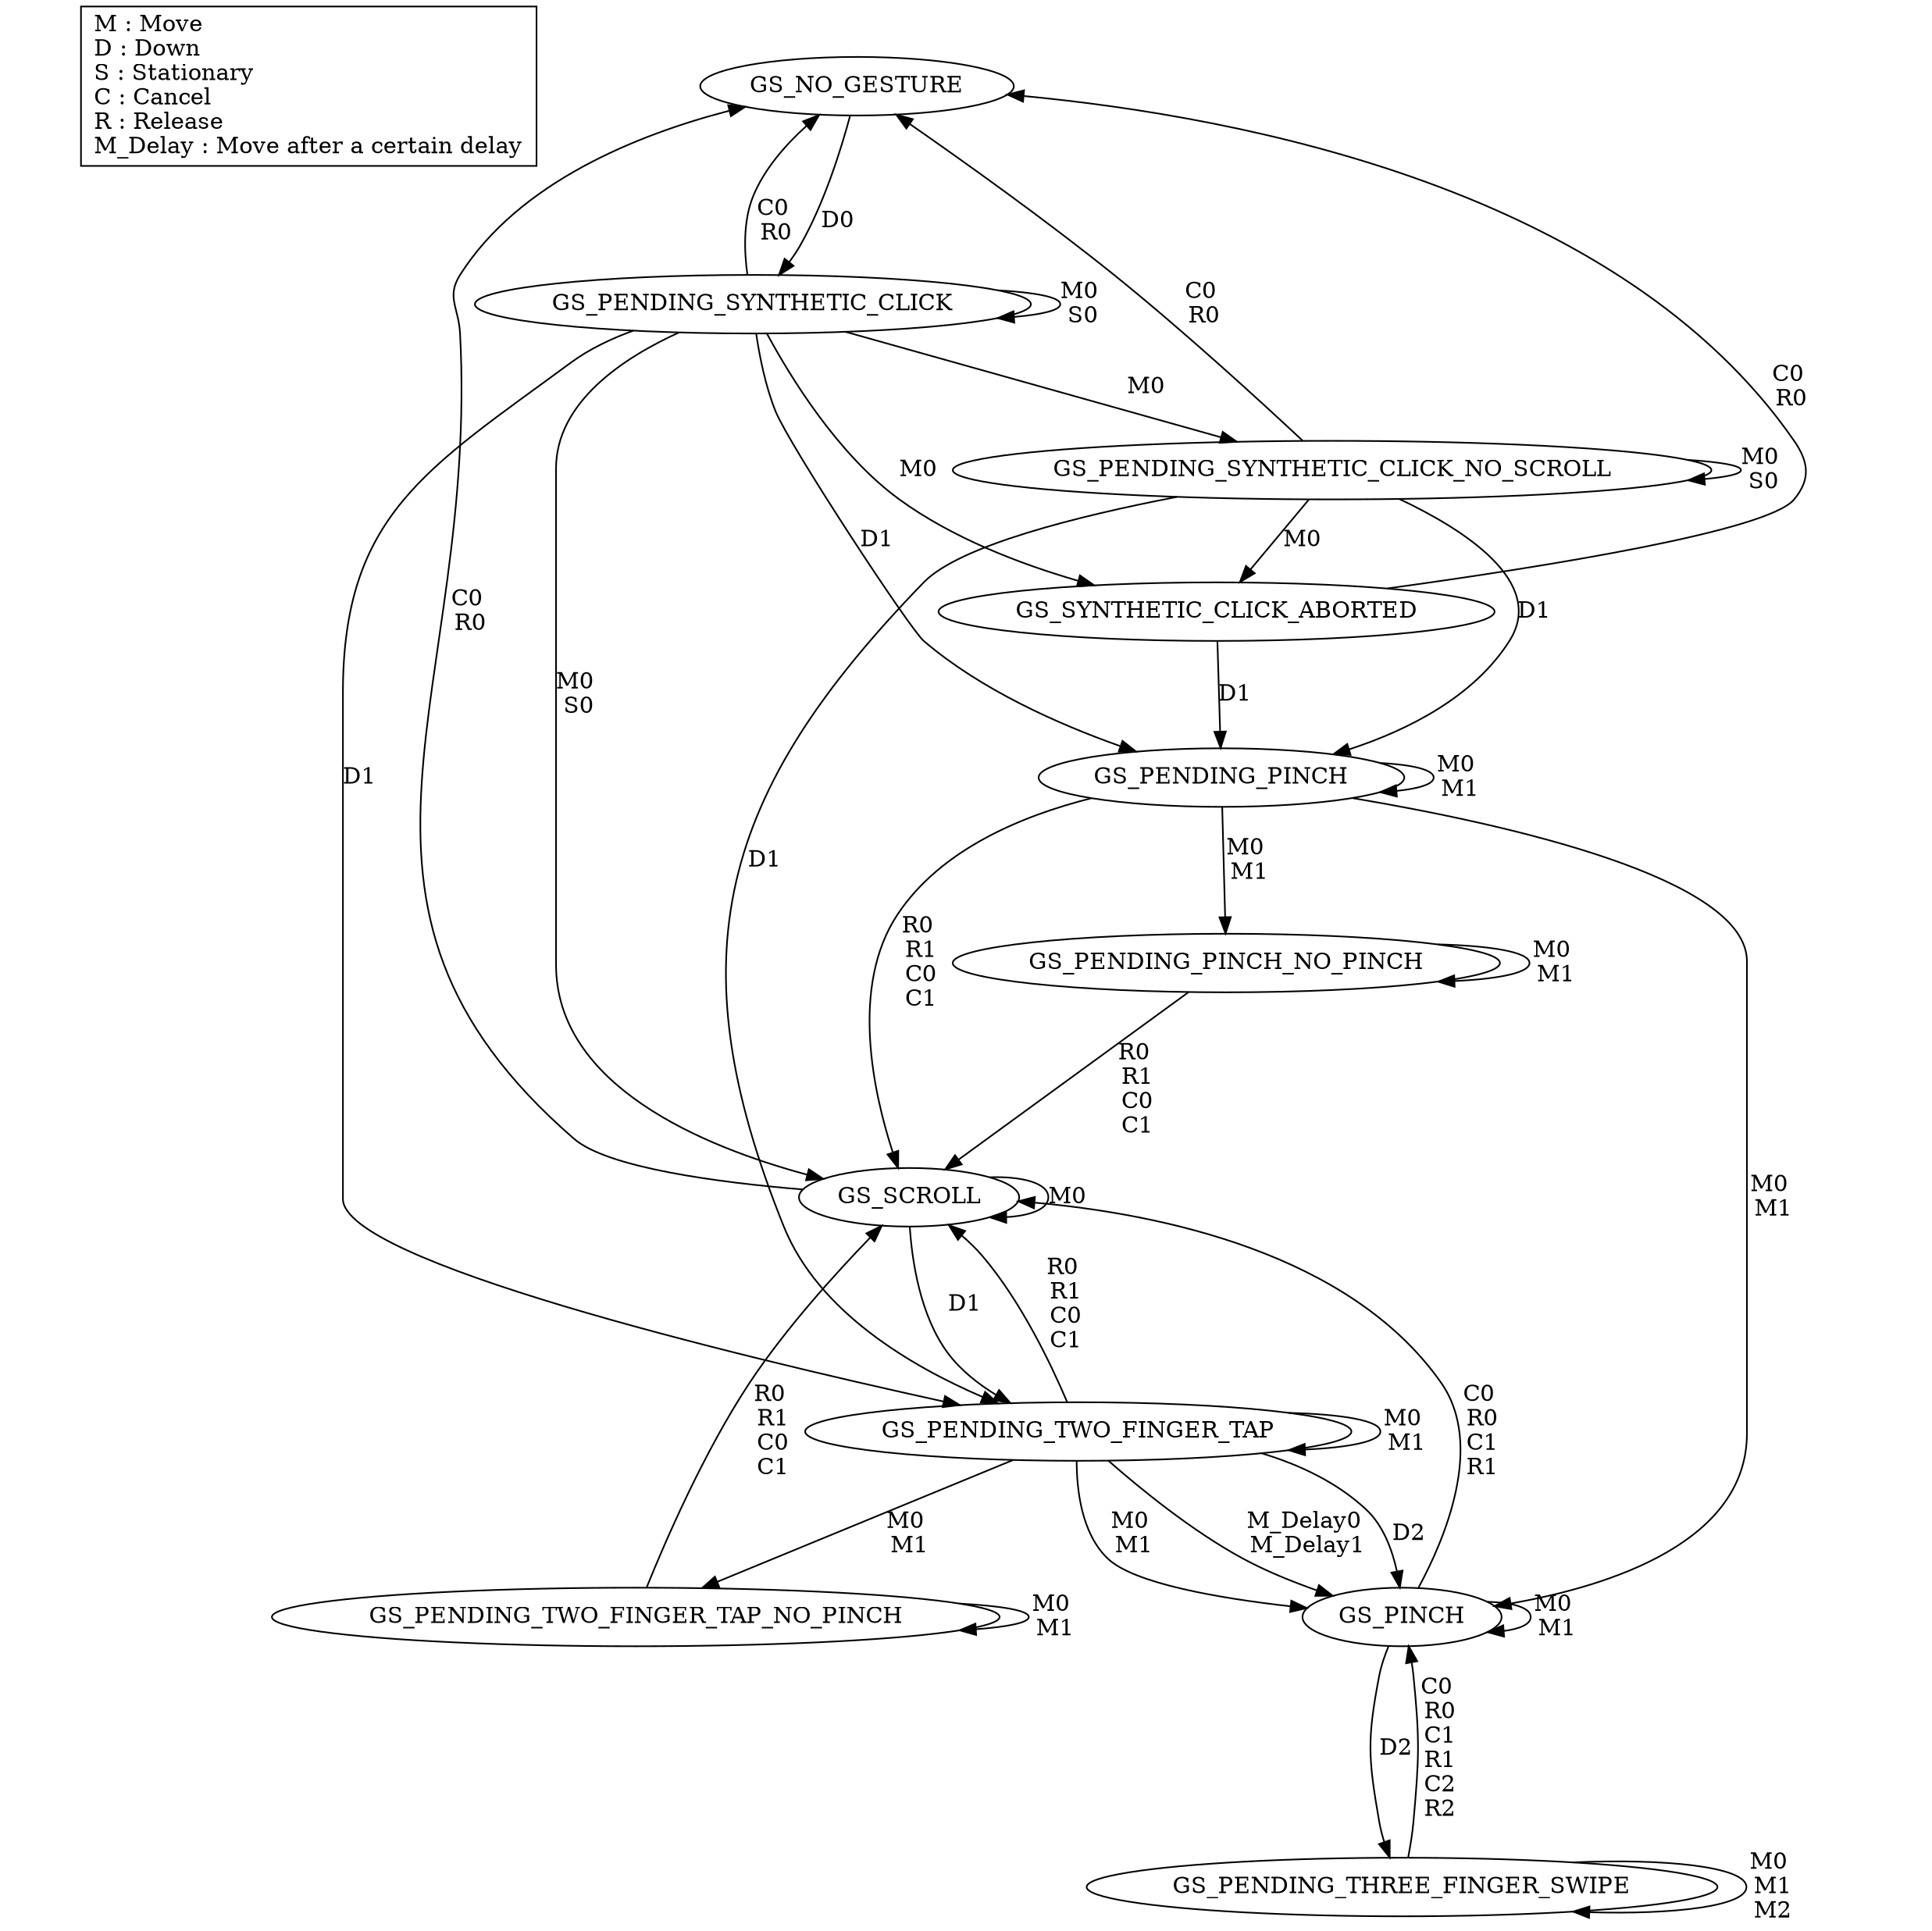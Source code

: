 // A diagram of the state machine found in gesture_sequence.cc
// To generate a pdf:
// dot -Tpdf -ooutput.pdf gestures.dot
//
// If you alter this diagram, please update:
// sites.google.com/a/chromium.org/dev/developers/design-documents/aura/gesture-recognizer

digraph G {
ratio = 1;

legend[label = "{   \
M : Move          \l\
D : Down          \l\
S : Stationary    \l\
C : Cancel        \l\
R : Release       \l\
M_Delay : Move after a certain delay}"
shape = record]

GS_NO_GESTURE ->  GS_PENDING_SYNTHETIC_CLICK [label= "D0"];

GS_PENDING_SYNTHETIC_CLICK -> GS_SCROLL [label= "M0\n S0"];
GS_PENDING_SYNTHETIC_CLICK -> GS_PENDING_SYNTHETIC_CLICK [label= "M0\n S0"];
GS_PENDING_SYNTHETIC_CLICK -> GS_NO_GESTURE [label= "C0\n R0"];
GS_PENDING_SYNTHETIC_CLICK -> GS_PENDING_SYNTHETIC_CLICK_NO_SCROLL [label= "M0"];
GS_PENDING_SYNTHETIC_CLICK -> GS_PENDING_TWO_FINGER_TAP [label= "D1"];
GS_PENDING_SYNTHETIC_CLICK -> GS_PENDING_PINCH [label= "D1"];
GS_PENDING_SYNTHETIC_CLICK -> GS_SYNTHETIC_CLICK_ABORTED [label= "M0"];

GS_PENDING_SYNTHETIC_CLICK_NO_SCROLL -> GS_PENDING_SYNTHETIC_CLICK_NO_SCROLL [label= "M0\n S0"];
GS_PENDING_SYNTHETIC_CLICK_NO_SCROLL -> GS_NO_GESTURE [label= "C0\n R0"];
GS_PENDING_SYNTHETIC_CLICK_NO_SCROLL -> GS_PENDING_TWO_FINGER_TAP [label= "D1"];
GS_PENDING_SYNTHETIC_CLICK_NO_SCROLL -> GS_PENDING_PINCH [label= "D1"];
GS_PENDING_SYNTHETIC_CLICK_NO_SCROLL -> GS_SYNTHETIC_CLICK_ABORTED [label= "M0"];

GS_SYNTHETIC_CLICK_ABORTED -> GS_NO_GESTURE [label= "C0\n R0"];
GS_SYNTHETIC_CLICK_ABORTED -> GS_PENDING_PINCH [label= "D1"];

GS_SCROLL -> GS_SCROLL [label= "M0"];
GS_SCROLL -> GS_NO_GESTURE [label= "C0\n R0\n"];
GS_SCROLL -> GS_PENDING_TWO_FINGER_TAP [label= "D1"];

GS_PENDING_PINCH -> GS_PENDING_PINCH [label= "M0\n M1"];
GS_PENDING_PINCH -> GS_PENDING_PINCH_NO_PINCH [label= "M0\n M1"];
GS_PENDING_PINCH -> GS_PINCH [label= "M0\n M1"];
GS_PENDING_PINCH -> GS_SCROLL [label= "R0\n R1\n C0\n C1"];

GS_PENDING_PINCH_NO_PINCH -> GS_PENDING_PINCH_NO_PINCH [label= "M0\n M1"];
GS_PENDING_PINCH_NO_PINCH -> GS_SCROLL [label= "R0\n R1\n C0\n C1"];

GS_PENDING_TWO_FINGER_TAP -> GS_PENDING_TWO_FINGER_TAP [label= "M0\n M1"];
GS_PENDING_TWO_FINGER_TAP -> GS_PENDING_TWO_FINGER_TAP_NO_PINCH [label= "M0\n M1"];
GS_PENDING_TWO_FINGER_TAP -> GS_PINCH [label= "M0\n M1"];
GS_PENDING_TWO_FINGER_TAP -> GS_PINCH [label= "M_Delay0\n M_Delay1"];
GS_PENDING_TWO_FINGER_TAP -> GS_PINCH [label= "D2"];
GS_PENDING_TWO_FINGER_TAP -> GS_SCROLL [label= "R0\n R1\n C0\n C1"];

GS_PENDING_TWO_FINGER_TAP_NO_PINCH -> GS_PENDING_TWO_FINGER_TAP_NO_PINCH [label= "M0\n M1"];
GS_PENDING_TWO_FINGER_TAP_NO_PINCH -> GS_SCROLL [label= "R0\n R1\n C0\n C1"];

GS_PINCH -> GS_PINCH [label= "M0\n M1"];
GS_PINCH -> GS_SCROLL [label= "C0\n R0\n C1\n R1"];
GS_PINCH -> GS_PENDING_THREE_FINGER_SWIPE [label= "D2"];

GS_PENDING_THREE_FINGER_SWIPE -> GS_PINCH [label= "C0\n R0\n C1\n R1\n C2\n R2"];
GS_PENDING_THREE_FINGER_SWIPE -> GS_PENDING_THREE_FINGER_SWIPE [label= "M0\n M1\n M2"];
}